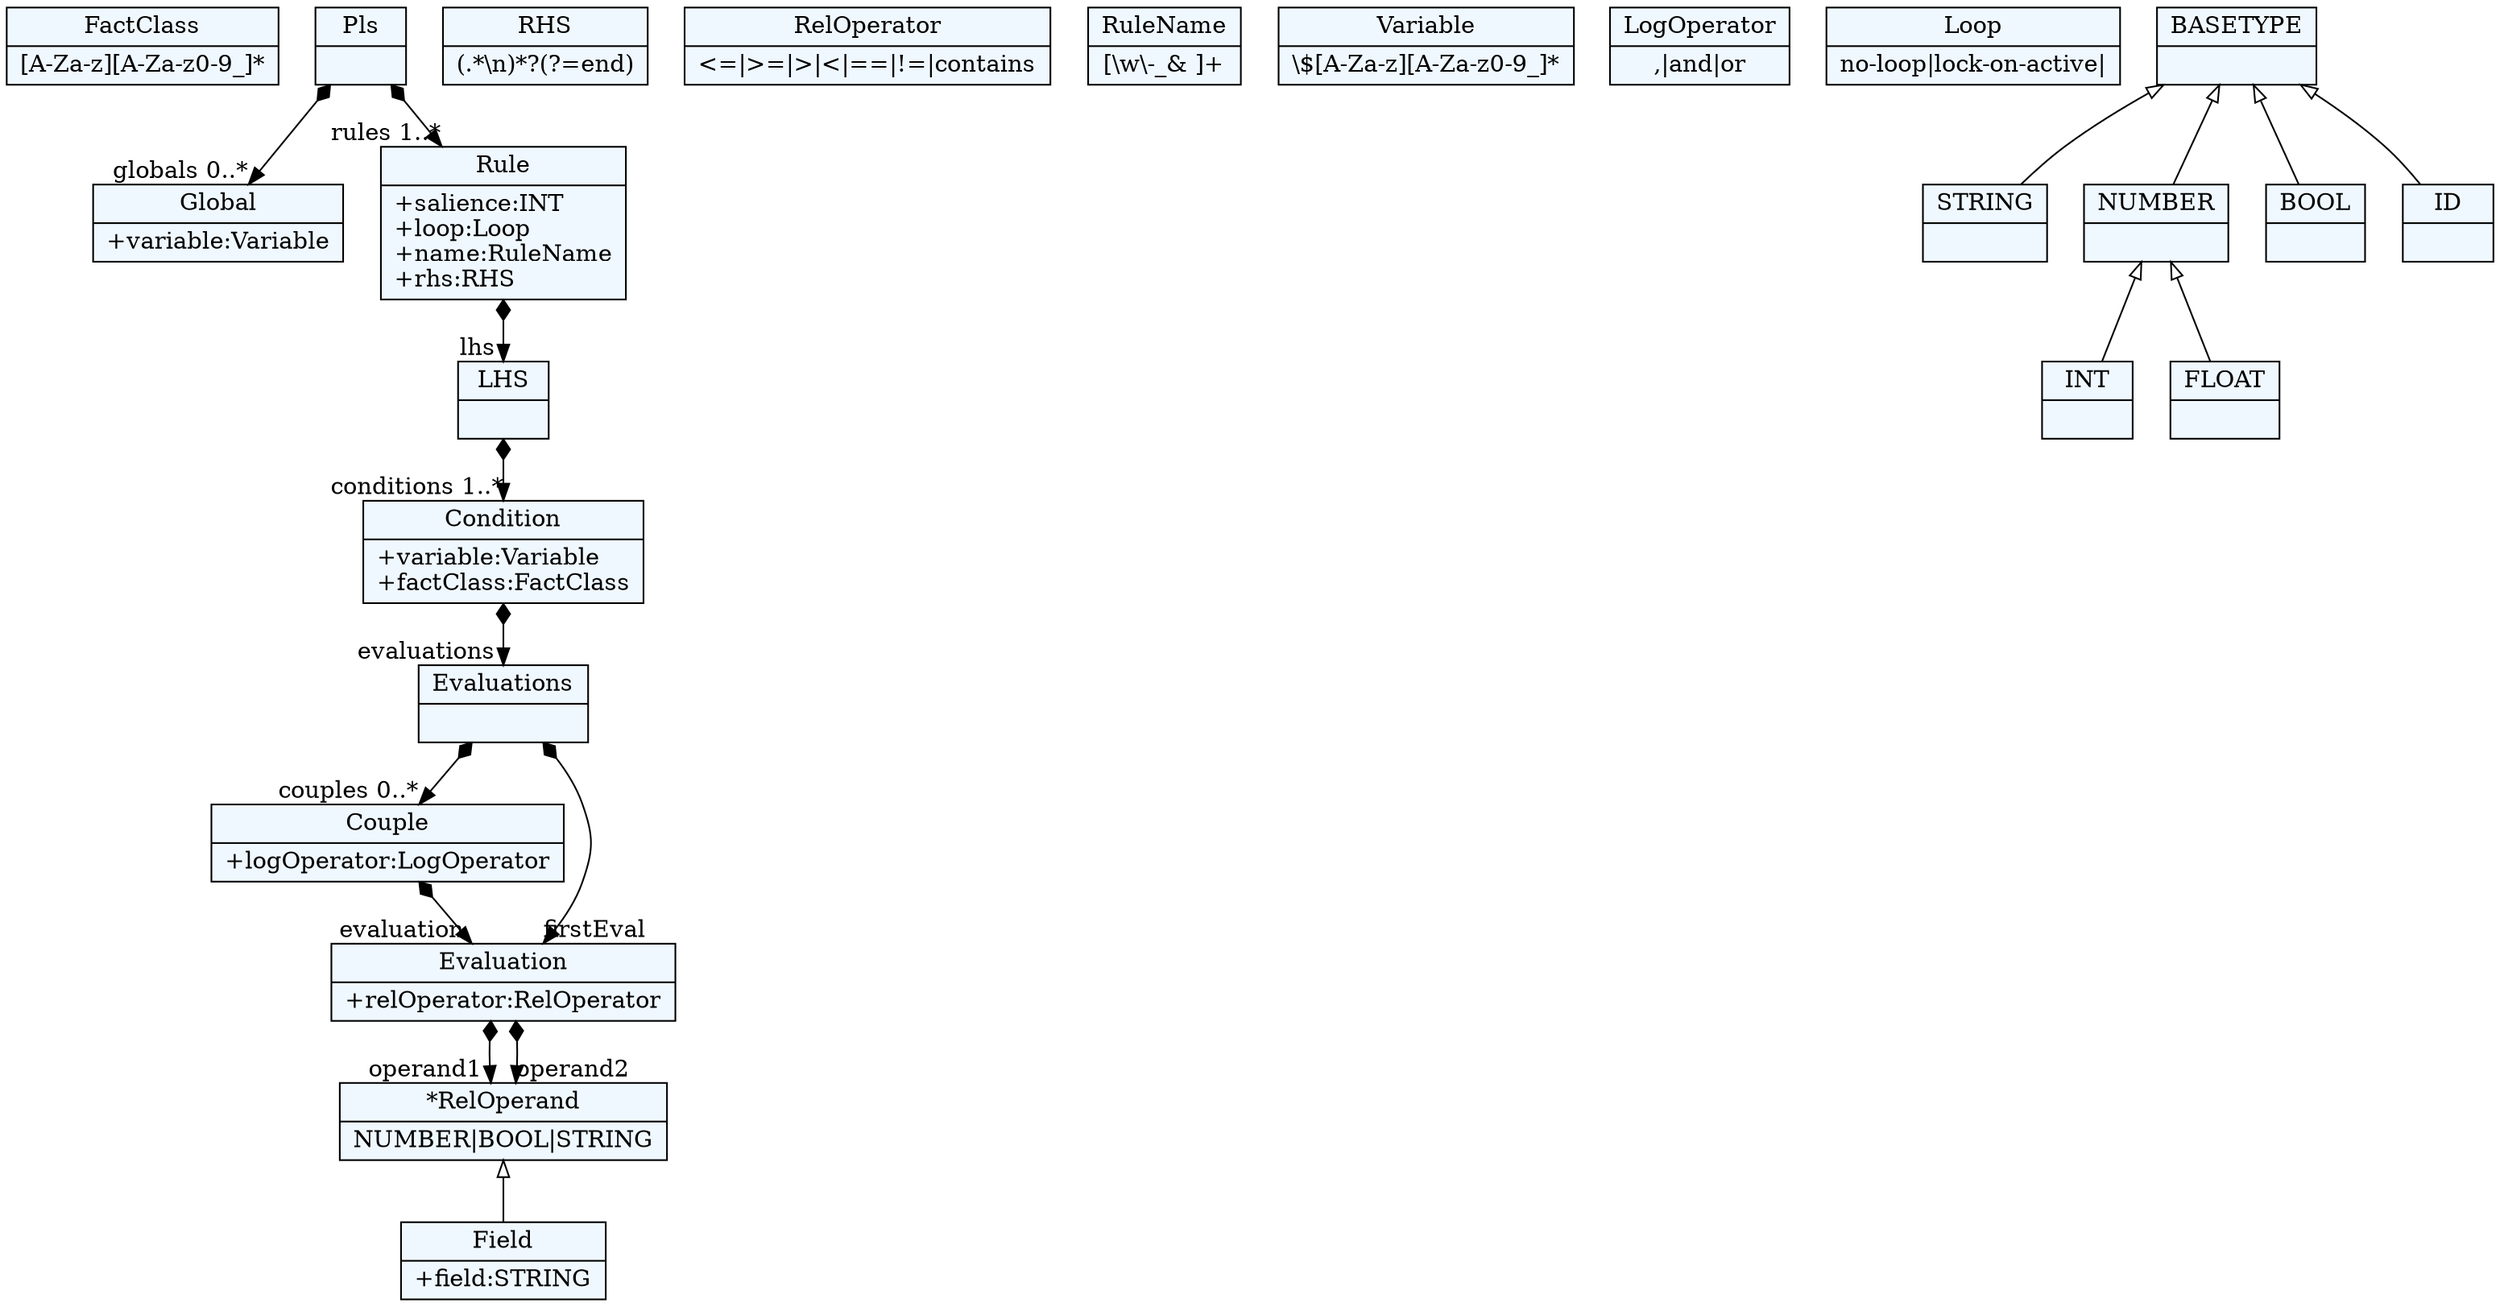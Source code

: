 
    digraph xtext {
    fontname = "Bitstream Vera Sans"
    fontsize = 8
    node[
        shape=record,
        style=filled,
        fillcolor=aliceblue
    ]
    nodesep = 0.3
    edge[dir=black,arrowtail=empty]


41175392[ label="{FactClass|[A-Za-z][A-Za-z0-9_]*}"]

41106144 -> 41119456[arrowtail=diamond, dir=both, headlabel="globals 0..*"]
41106144 -> 41126480[arrowtail=diamond, dir=both, headlabel="rules 1..*"]
41106144[ label="{Pls|}"]

41224208[ label="{RHS|(.*\\n)*\?(\?=end)}"]

41206000[ label="{RelOperator|\<=\|\>=\|\>\|\<\|==\|!=\|contains}"]

41185440 -> 41197840[arrowtail=diamond, dir=both, headlabel="evaluation "]
41185440[ label="{Couple|+logOperator:LogOperator\l}"]

41119456[ label="{Global|+variable:Variable\l}"]

41126480 -> 41156144[arrowtail=diamond, dir=both, headlabel="lhs "]
41126480[ label="{Rule|+salience:INT\l+loop:Loop\l+name:RuleName\l+rhs:RHS\l}"]

41214944[ label="{Field|+field:STRING\l}"]

41156144 -> 41161168[arrowtail=diamond, dir=both, headlabel="conditions 1..*"]
41156144[ label="{LHS|}"]

41161168 -> 41178848[arrowtail=diamond, dir=both, headlabel="evaluations "]
41161168[ label="{Condition|+variable:Variable\l+factClass:FactClass\l}"]

41151248[ label="{RuleName|[\\w\\-_& ]+}"]

41171936[ label="{Variable|\\$[A-Za-z][A-Za-z0-9_]*}"]

41178848 -> 41197840[arrowtail=diamond, dir=both, headlabel="firstEval "]
41178848 -> 41185440[arrowtail=diamond, dir=both, headlabel="couples 0..*"]
41178848[ label="{Evaluations|}"]

41220752[ label="{*RelOperand|NUMBER\|BOOL\|STRING}"]
41220752 -> 41214944 [dir=back]

41197840 -> 41220752[arrowtail=diamond, dir=both, headlabel="operand1 "]
41197840 -> 41220752[arrowtail=diamond, dir=both, headlabel="operand2 "]
41197840[ label="{Evaluation|+relOperator:RelOperator\l}"]

41192032[ label="{LogOperator|,\|and\|or}"]

41145440[ label="{Loop|no-loop\|lock-on-active\|}"]

39285568[ label="{STRING|}"]

40930064[ label="{BASETYPE|}"]
40930064 -> 40926608 [dir=back]
40930064 -> 39075424 [dir=back]
40930064 -> 39331344 [dir=back]
40930064 -> 39285568 [dir=back]

40446288[ label="{INT|}"]

40448960[ label="{FLOAT|}"]

40926608[ label="{NUMBER|}"]
40926608 -> 40448960 [dir=back]
40926608 -> 40446288 [dir=back]

39075424[ label="{BOOL|}"]

39331344[ label="{ID|}"]


}
